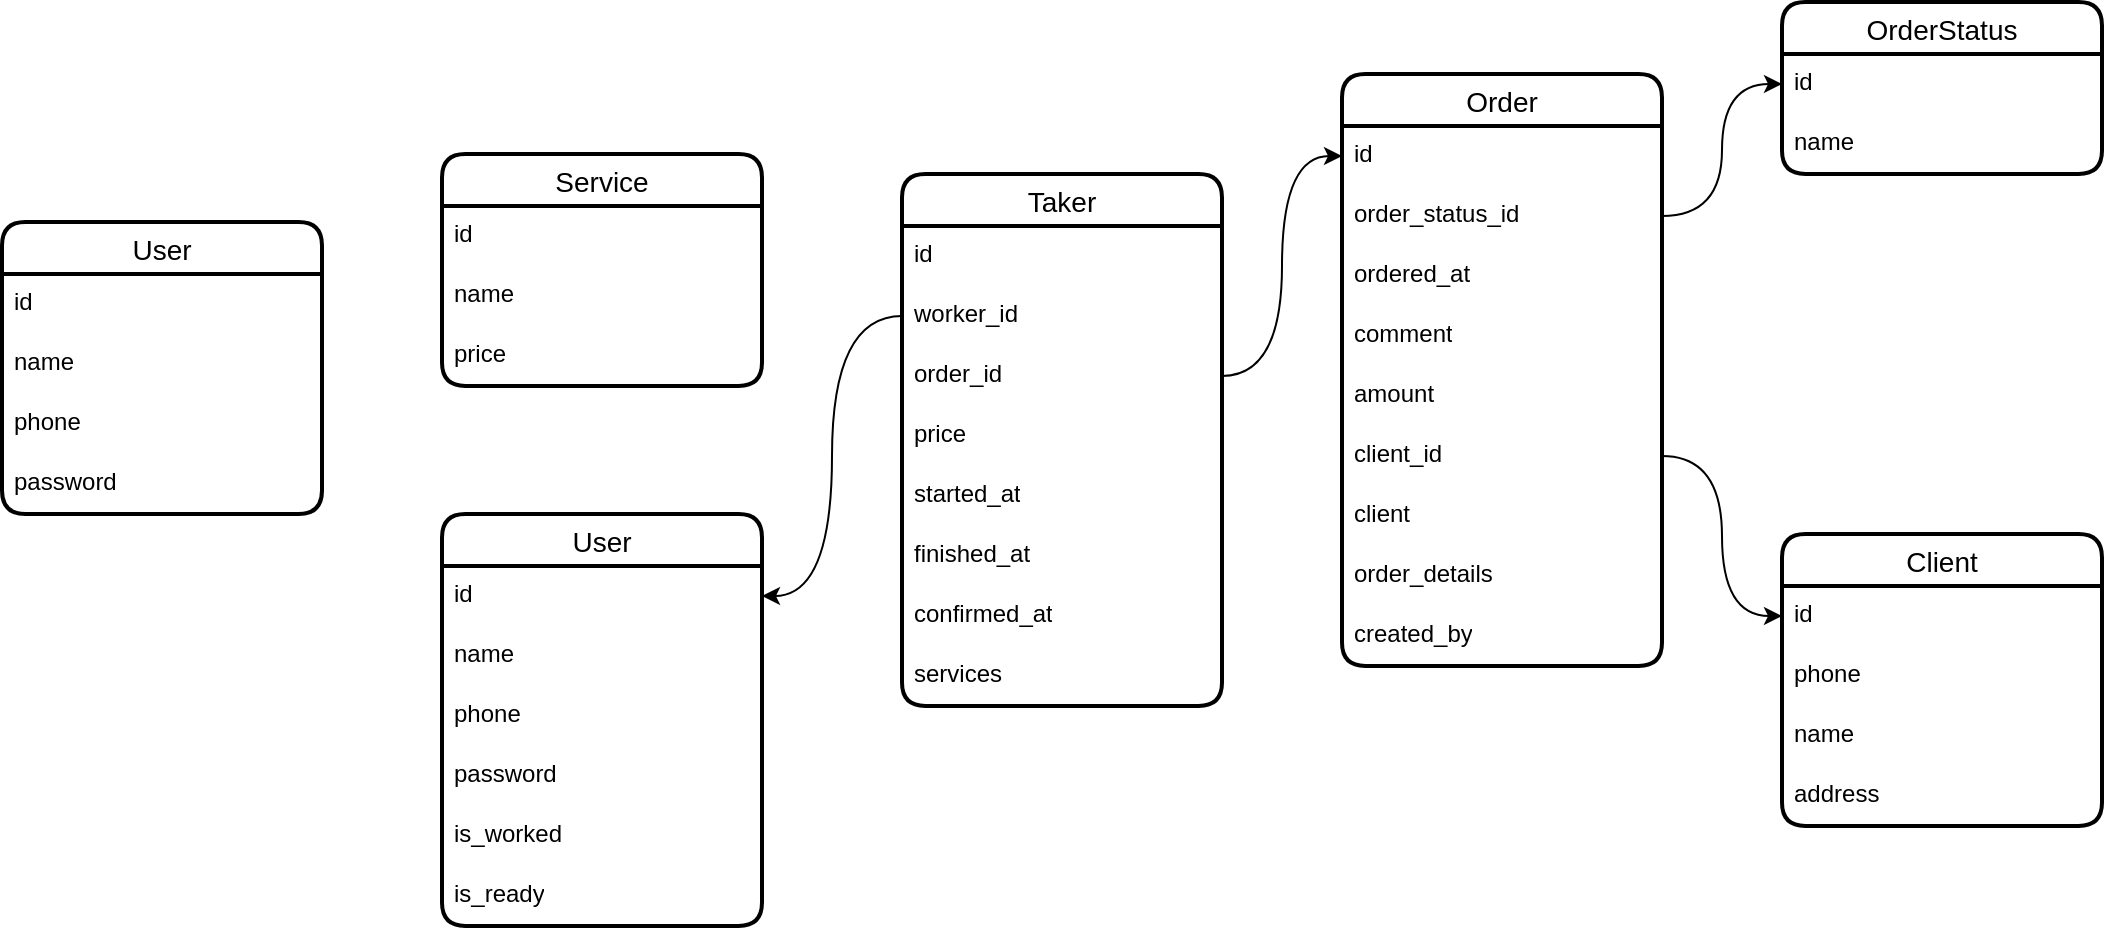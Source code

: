 <mxfile version="24.1.0" type="github" pages="2">
  <diagram name="Страница — 1" id="_MBTh7OsMxzOK-1Re1T-">
    <mxGraphModel dx="2757" dy="568" grid="1" gridSize="10" guides="1" tooltips="1" connect="1" arrows="1" fold="1" page="1" pageScale="1" pageWidth="827" pageHeight="1169" math="0" shadow="0">
      <root>
        <mxCell id="0" />
        <mxCell id="1" parent="0" />
        <mxCell id="b6bEkt7GN3pqaheSMkHB-9" value="User" style="swimlane;fontStyle=0;childLayout=stackLayout;horizontal=1;startSize=26;horizontalStack=0;resizeParent=1;resizeParentMax=0;resizeLast=0;collapsible=1;marginBottom=0;align=center;fontSize=14;strokeWidth=2;rounded=1;shadow=0;glass=0;swimlaneLine=1;" parent="1" vertex="1">
          <mxGeometry x="-1170" y="850" width="160" height="206" as="geometry" />
        </mxCell>
        <mxCell id="b6bEkt7GN3pqaheSMkHB-10" value="id" style="text;strokeColor=none;fillColor=none;spacingLeft=4;spacingRight=4;overflow=hidden;rotatable=0;points=[[0,0.5],[1,0.5]];portConstraint=eastwest;fontSize=12;whiteSpace=wrap;html=1;" parent="b6bEkt7GN3pqaheSMkHB-9" vertex="1">
          <mxGeometry y="26" width="160" height="30" as="geometry" />
        </mxCell>
        <mxCell id="b6bEkt7GN3pqaheSMkHB-12" value="name" style="text;strokeColor=none;fillColor=none;spacingLeft=4;spacingRight=4;overflow=hidden;rotatable=0;points=[[0,0.5],[1,0.5]];portConstraint=eastwest;fontSize=12;whiteSpace=wrap;html=1;" parent="b6bEkt7GN3pqaheSMkHB-9" vertex="1">
          <mxGeometry y="56" width="160" height="30" as="geometry" />
        </mxCell>
        <mxCell id="b6bEkt7GN3pqaheSMkHB-13" value="phone" style="text;strokeColor=none;fillColor=none;spacingLeft=4;spacingRight=4;overflow=hidden;rotatable=0;points=[[0,0.5],[1,0.5]];portConstraint=eastwest;fontSize=12;whiteSpace=wrap;html=1;" parent="b6bEkt7GN3pqaheSMkHB-9" vertex="1">
          <mxGeometry y="86" width="160" height="30" as="geometry" />
        </mxCell>
        <mxCell id="b6bEkt7GN3pqaheSMkHB-14" value="password" style="text;strokeColor=none;fillColor=none;spacingLeft=4;spacingRight=4;overflow=hidden;rotatable=0;points=[[0,0.5],[1,0.5]];portConstraint=eastwest;fontSize=12;whiteSpace=wrap;html=1;" parent="b6bEkt7GN3pqaheSMkHB-9" vertex="1">
          <mxGeometry y="116" width="160" height="30" as="geometry" />
        </mxCell>
        <mxCell id="W3eko0A41sQrGx-QpC52-9" value="is_worked" style="text;strokeColor=none;fillColor=none;spacingLeft=4;spacingRight=4;overflow=hidden;rotatable=0;points=[[0,0.5],[1,0.5]];portConstraint=eastwest;fontSize=12;whiteSpace=wrap;html=1;" parent="b6bEkt7GN3pqaheSMkHB-9" vertex="1">
          <mxGeometry y="146" width="160" height="30" as="geometry" />
        </mxCell>
        <mxCell id="W3eko0A41sQrGx-QpC52-29" value="is_ready" style="text;strokeColor=none;fillColor=none;spacingLeft=4;spacingRight=4;overflow=hidden;rotatable=0;points=[[0,0.5],[1,0.5]];portConstraint=eastwest;fontSize=12;whiteSpace=wrap;html=1;" parent="b6bEkt7GN3pqaheSMkHB-9" vertex="1">
          <mxGeometry y="176" width="160" height="30" as="geometry" />
        </mxCell>
        <mxCell id="b6bEkt7GN3pqaheSMkHB-26" value="Order" style="swimlane;fontStyle=0;childLayout=stackLayout;horizontal=1;startSize=26;horizontalStack=0;resizeParent=1;resizeParentMax=0;resizeLast=0;collapsible=1;marginBottom=0;align=center;fontSize=14;strokeWidth=2;rounded=1;shadow=0;glass=0;swimlaneLine=1;" parent="1" vertex="1">
          <mxGeometry x="-720" y="630" width="160" height="296" as="geometry" />
        </mxCell>
        <mxCell id="b6bEkt7GN3pqaheSMkHB-27" value="id" style="text;strokeColor=none;fillColor=none;spacingLeft=4;spacingRight=4;overflow=hidden;rotatable=0;points=[[0,0.5],[1,0.5]];portConstraint=eastwest;fontSize=12;whiteSpace=wrap;html=1;" parent="b6bEkt7GN3pqaheSMkHB-26" vertex="1">
          <mxGeometry y="26" width="160" height="30" as="geometry" />
        </mxCell>
        <mxCell id="b6bEkt7GN3pqaheSMkHB-29" value="order_status_id" style="text;strokeColor=none;fillColor=none;spacingLeft=4;spacingRight=4;overflow=hidden;rotatable=0;points=[[0,0.5],[1,0.5]];portConstraint=eastwest;fontSize=12;whiteSpace=wrap;html=1;" parent="b6bEkt7GN3pqaheSMkHB-26" vertex="1">
          <mxGeometry y="56" width="160" height="30" as="geometry" />
        </mxCell>
        <mxCell id="TaHrnH6YSN7Joji_mWZ7-4" value="ordered_at" style="text;strokeColor=none;fillColor=none;spacingLeft=4;spacingRight=4;overflow=hidden;rotatable=0;points=[[0,0.5],[1,0.5]];portConstraint=eastwest;fontSize=12;whiteSpace=wrap;html=1;" parent="b6bEkt7GN3pqaheSMkHB-26" vertex="1">
          <mxGeometry y="86" width="160" height="30" as="geometry" />
        </mxCell>
        <mxCell id="b6bEkt7GN3pqaheSMkHB-31" value="comment" style="text;strokeColor=none;fillColor=none;spacingLeft=4;spacingRight=4;overflow=hidden;rotatable=0;points=[[0,0.5],[1,0.5]];portConstraint=eastwest;fontSize=12;whiteSpace=wrap;html=1;" parent="b6bEkt7GN3pqaheSMkHB-26" vertex="1">
          <mxGeometry y="116" width="160" height="30" as="geometry" />
        </mxCell>
        <mxCell id="b6bEkt7GN3pqaheSMkHB-32" value="amount" style="text;strokeColor=none;fillColor=none;spacingLeft=4;spacingRight=4;overflow=hidden;rotatable=0;points=[[0,0.5],[1,0.5]];portConstraint=eastwest;fontSize=12;whiteSpace=wrap;html=1;" parent="b6bEkt7GN3pqaheSMkHB-26" vertex="1">
          <mxGeometry y="146" width="160" height="30" as="geometry" />
        </mxCell>
        <mxCell id="W3eko0A41sQrGx-QpC52-10" value="client_id" style="text;strokeColor=none;fillColor=none;spacingLeft=4;spacingRight=4;overflow=hidden;rotatable=0;points=[[0,0.5],[1,0.5]];portConstraint=eastwest;fontSize=12;whiteSpace=wrap;html=1;" parent="b6bEkt7GN3pqaheSMkHB-26" vertex="1">
          <mxGeometry y="176" width="160" height="30" as="geometry" />
        </mxCell>
        <mxCell id="b6bEkt7GN3pqaheSMkHB-33" value="client" style="text;strokeColor=none;fillColor=none;spacingLeft=4;spacingRight=4;overflow=hidden;rotatable=0;points=[[0,0.5],[1,0.5]];portConstraint=eastwest;fontSize=12;whiteSpace=wrap;html=1;" parent="b6bEkt7GN3pqaheSMkHB-26" vertex="1">
          <mxGeometry y="206" width="160" height="30" as="geometry" />
        </mxCell>
        <mxCell id="Bk2YLcH8eofM3Zg469Xw-4" value="order_details" style="text;strokeColor=none;fillColor=none;spacingLeft=4;spacingRight=4;overflow=hidden;rotatable=0;points=[[0,0.5],[1,0.5]];portConstraint=eastwest;fontSize=12;whiteSpace=wrap;html=1;" parent="b6bEkt7GN3pqaheSMkHB-26" vertex="1">
          <mxGeometry y="236" width="160" height="30" as="geometry" />
        </mxCell>
        <mxCell id="Bk2YLcH8eofM3Zg469Xw-5" value="created_by" style="text;strokeColor=none;fillColor=none;spacingLeft=4;spacingRight=4;overflow=hidden;rotatable=0;points=[[0,0.5],[1,0.5]];portConstraint=eastwest;fontSize=12;whiteSpace=wrap;html=1;" parent="b6bEkt7GN3pqaheSMkHB-26" vertex="1">
          <mxGeometry y="266" width="160" height="30" as="geometry" />
        </mxCell>
        <mxCell id="b6bEkt7GN3pqaheSMkHB-39" value="OrderStatus" style="swimlane;fontStyle=0;childLayout=stackLayout;horizontal=1;startSize=26;horizontalStack=0;resizeParent=1;resizeParentMax=0;resizeLast=0;collapsible=1;marginBottom=0;align=center;fontSize=14;strokeWidth=2;rounded=1;shadow=0;glass=0;swimlaneLine=1;" parent="1" vertex="1">
          <mxGeometry x="-500" y="594" width="160" height="86" as="geometry" />
        </mxCell>
        <mxCell id="b6bEkt7GN3pqaheSMkHB-40" value="id" style="text;strokeColor=none;fillColor=none;spacingLeft=4;spacingRight=4;overflow=hidden;rotatable=0;points=[[0,0.5],[1,0.5]];portConstraint=eastwest;fontSize=12;whiteSpace=wrap;html=1;" parent="b6bEkt7GN3pqaheSMkHB-39" vertex="1">
          <mxGeometry y="26" width="160" height="30" as="geometry" />
        </mxCell>
        <mxCell id="b6bEkt7GN3pqaheSMkHB-41" value="name" style="text;strokeColor=none;fillColor=none;spacingLeft=4;spacingRight=4;overflow=hidden;rotatable=0;points=[[0,0.5],[1,0.5]];portConstraint=eastwest;fontSize=12;whiteSpace=wrap;html=1;" parent="b6bEkt7GN3pqaheSMkHB-39" vertex="1">
          <mxGeometry y="56" width="160" height="30" as="geometry" />
        </mxCell>
        <mxCell id="b6bEkt7GN3pqaheSMkHB-50" value="Service" style="swimlane;fontStyle=0;childLayout=stackLayout;horizontal=1;startSize=26;horizontalStack=0;resizeParent=1;resizeParentMax=0;resizeLast=0;collapsible=1;marginBottom=0;align=center;fontSize=14;strokeWidth=2;rounded=1;shadow=0;glass=0;swimlaneLine=1;" parent="1" vertex="1">
          <mxGeometry x="-1170" y="670" width="160" height="116" as="geometry" />
        </mxCell>
        <mxCell id="b6bEkt7GN3pqaheSMkHB-51" value="id" style="text;strokeColor=none;fillColor=none;spacingLeft=4;spacingRight=4;overflow=hidden;rotatable=0;points=[[0,0.5],[1,0.5]];portConstraint=eastwest;fontSize=12;whiteSpace=wrap;html=1;" parent="b6bEkt7GN3pqaheSMkHB-50" vertex="1">
          <mxGeometry y="26" width="160" height="30" as="geometry" />
        </mxCell>
        <mxCell id="b6bEkt7GN3pqaheSMkHB-52" value="name" style="text;strokeColor=none;fillColor=none;spacingLeft=4;spacingRight=4;overflow=hidden;rotatable=0;points=[[0,0.5],[1,0.5]];portConstraint=eastwest;fontSize=12;whiteSpace=wrap;html=1;" parent="b6bEkt7GN3pqaheSMkHB-50" vertex="1">
          <mxGeometry y="56" width="160" height="30" as="geometry" />
        </mxCell>
        <mxCell id="gtZHk6jqk_T7dxh8F2cT-1" value="price" style="text;strokeColor=none;fillColor=none;spacingLeft=4;spacingRight=4;overflow=hidden;rotatable=0;points=[[0,0.5],[1,0.5]];portConstraint=eastwest;fontSize=12;whiteSpace=wrap;html=1;" parent="b6bEkt7GN3pqaheSMkHB-50" vertex="1">
          <mxGeometry y="86" width="160" height="30" as="geometry" />
        </mxCell>
        <mxCell id="hjlU5UzOjZ4iSBagYrus-14" value="Client" style="swimlane;fontStyle=0;childLayout=stackLayout;horizontal=1;startSize=26;horizontalStack=0;resizeParent=1;resizeParentMax=0;resizeLast=0;collapsible=1;marginBottom=0;align=center;fontSize=14;strokeWidth=2;rounded=1;shadow=0;glass=0;swimlaneLine=1;" parent="1" vertex="1">
          <mxGeometry x="-500" y="860" width="160" height="146" as="geometry" />
        </mxCell>
        <mxCell id="hjlU5UzOjZ4iSBagYrus-15" value="id" style="text;strokeColor=none;fillColor=none;spacingLeft=4;spacingRight=4;overflow=hidden;rotatable=0;points=[[0,0.5],[1,0.5]];portConstraint=eastwest;fontSize=12;whiteSpace=wrap;html=1;" parent="hjlU5UzOjZ4iSBagYrus-14" vertex="1">
          <mxGeometry y="26" width="160" height="30" as="geometry" />
        </mxCell>
        <mxCell id="hjlU5UzOjZ4iSBagYrus-16" value="phone" style="text;strokeColor=none;fillColor=none;spacingLeft=4;spacingRight=4;overflow=hidden;rotatable=0;points=[[0,0.5],[1,0.5]];portConstraint=eastwest;fontSize=12;whiteSpace=wrap;html=1;" parent="hjlU5UzOjZ4iSBagYrus-14" vertex="1">
          <mxGeometry y="56" width="160" height="30" as="geometry" />
        </mxCell>
        <mxCell id="hjlU5UzOjZ4iSBagYrus-17" value="name" style="text;strokeColor=none;fillColor=none;spacingLeft=4;spacingRight=4;overflow=hidden;rotatable=0;points=[[0,0.5],[1,0.5]];portConstraint=eastwest;fontSize=12;whiteSpace=wrap;html=1;" parent="hjlU5UzOjZ4iSBagYrus-14" vertex="1">
          <mxGeometry y="86" width="160" height="30" as="geometry" />
        </mxCell>
        <mxCell id="W3eko0A41sQrGx-QpC52-30" value="address" style="text;strokeColor=none;fillColor=none;spacingLeft=4;spacingRight=4;overflow=hidden;rotatable=0;points=[[0,0.5],[1,0.5]];portConstraint=eastwest;fontSize=12;whiteSpace=wrap;html=1;" parent="hjlU5UzOjZ4iSBagYrus-14" vertex="1">
          <mxGeometry y="116" width="160" height="30" as="geometry" />
        </mxCell>
        <mxCell id="W3eko0A41sQrGx-QpC52-1" value="User" style="swimlane;fontStyle=0;childLayout=stackLayout;horizontal=1;startSize=26;horizontalStack=0;resizeParent=1;resizeParentMax=0;resizeLast=0;collapsible=1;marginBottom=0;align=center;fontSize=14;strokeWidth=2;rounded=1;shadow=0;glass=0;swimlaneLine=1;" parent="1" vertex="1">
          <mxGeometry x="-1390" y="704" width="160" height="146" as="geometry" />
        </mxCell>
        <mxCell id="W3eko0A41sQrGx-QpC52-2" value="id" style="text;strokeColor=none;fillColor=none;spacingLeft=4;spacingRight=4;overflow=hidden;rotatable=0;points=[[0,0.5],[1,0.5]];portConstraint=eastwest;fontSize=12;whiteSpace=wrap;html=1;" parent="W3eko0A41sQrGx-QpC52-1" vertex="1">
          <mxGeometry y="26" width="160" height="30" as="geometry" />
        </mxCell>
        <mxCell id="W3eko0A41sQrGx-QpC52-3" value="name" style="text;strokeColor=none;fillColor=none;spacingLeft=4;spacingRight=4;overflow=hidden;rotatable=0;points=[[0,0.5],[1,0.5]];portConstraint=eastwest;fontSize=12;whiteSpace=wrap;html=1;" parent="W3eko0A41sQrGx-QpC52-1" vertex="1">
          <mxGeometry y="56" width="160" height="30" as="geometry" />
        </mxCell>
        <mxCell id="W3eko0A41sQrGx-QpC52-5" value="phone" style="text;strokeColor=none;fillColor=none;spacingLeft=4;spacingRight=4;overflow=hidden;rotatable=0;points=[[0,0.5],[1,0.5]];portConstraint=eastwest;fontSize=12;whiteSpace=wrap;html=1;" parent="W3eko0A41sQrGx-QpC52-1" vertex="1">
          <mxGeometry y="86" width="160" height="30" as="geometry" />
        </mxCell>
        <mxCell id="W3eko0A41sQrGx-QpC52-7" value="password" style="text;strokeColor=none;fillColor=none;spacingLeft=4;spacingRight=4;overflow=hidden;rotatable=0;points=[[0,0.5],[1,0.5]];portConstraint=eastwest;fontSize=12;whiteSpace=wrap;html=1;" parent="W3eko0A41sQrGx-QpC52-1" vertex="1">
          <mxGeometry y="116" width="160" height="30" as="geometry" />
        </mxCell>
        <mxCell id="W3eko0A41sQrGx-QpC52-11" style="edgeStyle=orthogonalEdgeStyle;rounded=0;orthogonalLoop=1;jettySize=auto;html=1;entryX=0;entryY=0.5;entryDx=0;entryDy=0;curved=1;" parent="1" source="W3eko0A41sQrGx-QpC52-10" target="hjlU5UzOjZ4iSBagYrus-15" edge="1">
          <mxGeometry relative="1" as="geometry" />
        </mxCell>
        <mxCell id="W3eko0A41sQrGx-QpC52-19" style="edgeStyle=orthogonalEdgeStyle;rounded=0;orthogonalLoop=1;jettySize=auto;html=1;entryX=0;entryY=0.5;entryDx=0;entryDy=0;curved=1;" parent="1" source="b6bEkt7GN3pqaheSMkHB-29" target="b6bEkt7GN3pqaheSMkHB-40" edge="1">
          <mxGeometry relative="1" as="geometry" />
        </mxCell>
        <mxCell id="W3eko0A41sQrGx-QpC52-20" value="Taker" style="swimlane;fontStyle=0;childLayout=stackLayout;horizontal=1;startSize=26;horizontalStack=0;resizeParent=1;resizeParentMax=0;resizeLast=0;collapsible=1;marginBottom=0;align=center;fontSize=14;strokeWidth=2;rounded=1;shadow=0;glass=0;swimlaneLine=1;" parent="1" vertex="1">
          <mxGeometry x="-940" y="680" width="160" height="266" as="geometry" />
        </mxCell>
        <mxCell id="Bk2YLcH8eofM3Zg469Xw-3" value="id" style="text;strokeColor=none;fillColor=none;spacingLeft=4;spacingRight=4;overflow=hidden;rotatable=0;points=[[0,0.5],[1,0.5]];portConstraint=eastwest;fontSize=12;whiteSpace=wrap;html=1;" parent="W3eko0A41sQrGx-QpC52-20" vertex="1">
          <mxGeometry y="26" width="160" height="30" as="geometry" />
        </mxCell>
        <mxCell id="W3eko0A41sQrGx-QpC52-23" value="worker_id" style="text;strokeColor=none;fillColor=none;spacingLeft=4;spacingRight=4;overflow=hidden;rotatable=0;points=[[0,0.5],[1,0.5]];portConstraint=eastwest;fontSize=12;whiteSpace=wrap;html=1;" parent="W3eko0A41sQrGx-QpC52-20" vertex="1">
          <mxGeometry y="56" width="160" height="30" as="geometry" />
        </mxCell>
        <mxCell id="W3eko0A41sQrGx-QpC52-22" value="order_id" style="text;strokeColor=none;fillColor=none;spacingLeft=4;spacingRight=4;overflow=hidden;rotatable=0;points=[[0,0.5],[1,0.5]];portConstraint=eastwest;fontSize=12;whiteSpace=wrap;html=1;" parent="W3eko0A41sQrGx-QpC52-20" vertex="1">
          <mxGeometry y="86" width="160" height="30" as="geometry" />
        </mxCell>
        <mxCell id="W3eko0A41sQrGx-QpC52-24" value="price" style="text;strokeColor=none;fillColor=none;spacingLeft=4;spacingRight=4;overflow=hidden;rotatable=0;points=[[0,0.5],[1,0.5]];portConstraint=eastwest;fontSize=12;whiteSpace=wrap;html=1;" parent="W3eko0A41sQrGx-QpC52-20" vertex="1">
          <mxGeometry y="116" width="160" height="30" as="geometry" />
        </mxCell>
        <mxCell id="Bk2YLcH8eofM3Zg469Xw-1" value="started_at" style="text;strokeColor=none;fillColor=none;spacingLeft=4;spacingRight=4;overflow=hidden;rotatable=0;points=[[0,0.5],[1,0.5]];portConstraint=eastwest;fontSize=12;whiteSpace=wrap;html=1;" parent="W3eko0A41sQrGx-QpC52-20" vertex="1">
          <mxGeometry y="146" width="160" height="30" as="geometry" />
        </mxCell>
        <mxCell id="Bk2YLcH8eofM3Zg469Xw-2" value="finished_at" style="text;strokeColor=none;fillColor=none;spacingLeft=4;spacingRight=4;overflow=hidden;rotatable=0;points=[[0,0.5],[1,0.5]];portConstraint=eastwest;fontSize=12;whiteSpace=wrap;html=1;" parent="W3eko0A41sQrGx-QpC52-20" vertex="1">
          <mxGeometry y="176" width="160" height="30" as="geometry" />
        </mxCell>
        <mxCell id="I6LBRClhdkhzp9J3P6nx-1" value="confirmed_at" style="text;strokeColor=none;fillColor=none;spacingLeft=4;spacingRight=4;overflow=hidden;rotatable=0;points=[[0,0.5],[1,0.5]];portConstraint=eastwest;fontSize=12;whiteSpace=wrap;html=1;" vertex="1" parent="W3eko0A41sQrGx-QpC52-20">
          <mxGeometry y="206" width="160" height="30" as="geometry" />
        </mxCell>
        <mxCell id="Bk2YLcH8eofM3Zg469Xw-7" value="services" style="text;strokeColor=none;fillColor=none;spacingLeft=4;spacingRight=4;overflow=hidden;rotatable=0;points=[[0,0.5],[1,0.5]];portConstraint=eastwest;fontSize=12;whiteSpace=wrap;html=1;" parent="W3eko0A41sQrGx-QpC52-20" vertex="1">
          <mxGeometry y="236" width="160" height="30" as="geometry" />
        </mxCell>
        <mxCell id="W3eko0A41sQrGx-QpC52-25" style="edgeStyle=orthogonalEdgeStyle;rounded=0;orthogonalLoop=1;jettySize=auto;html=1;entryX=1;entryY=0.5;entryDx=0;entryDy=0;curved=1;" parent="1" source="W3eko0A41sQrGx-QpC52-23" target="b6bEkt7GN3pqaheSMkHB-10" edge="1">
          <mxGeometry relative="1" as="geometry" />
        </mxCell>
        <mxCell id="W3eko0A41sQrGx-QpC52-26" style="edgeStyle=orthogonalEdgeStyle;rounded=0;orthogonalLoop=1;jettySize=auto;html=1;entryX=0;entryY=0.5;entryDx=0;entryDy=0;curved=1;" parent="1" source="W3eko0A41sQrGx-QpC52-22" target="b6bEkt7GN3pqaheSMkHB-27" edge="1">
          <mxGeometry relative="1" as="geometry" />
        </mxCell>
      </root>
    </mxGraphModel>
  </diagram>
  <diagram id="LaIImyrEiE1MouJIec2G" name="Страница — 2">
    <mxGraphModel dx="4530" dy="-115" grid="1" gridSize="10" guides="1" tooltips="1" connect="1" arrows="1" fold="1" page="1" pageScale="1" pageWidth="827" pageHeight="1169" math="0" shadow="0">
      <root>
        <mxCell id="0" />
        <mxCell id="1" parent="0" />
        <mxCell id="somHkjFgjrLd_oKdwpa6-1" value="User" style="swimlane;fontStyle=0;childLayout=stackLayout;horizontal=1;startSize=26;horizontalStack=0;resizeParent=1;resizeParentMax=0;resizeLast=0;collapsible=1;marginBottom=0;align=center;fontSize=14;strokeWidth=2;rounded=1;shadow=0;glass=0;swimlaneLine=1;" vertex="1" parent="1">
          <mxGeometry x="-1560" y="1990" width="160" height="296" as="geometry" />
        </mxCell>
        <mxCell id="somHkjFgjrLd_oKdwpa6-2" value="id" style="text;strokeColor=none;fillColor=none;spacingLeft=4;spacingRight=4;overflow=hidden;rotatable=0;points=[[0,0.5],[1,0.5]];portConstraint=eastwest;fontSize=12;whiteSpace=wrap;html=1;" vertex="1" parent="somHkjFgjrLd_oKdwpa6-1">
          <mxGeometry y="26" width="160" height="30" as="geometry" />
        </mxCell>
        <mxCell id="somHkjFgjrLd_oKdwpa6-3" value="name" style="text;strokeColor=none;fillColor=none;spacingLeft=4;spacingRight=4;overflow=hidden;rotatable=0;points=[[0,0.5],[1,0.5]];portConstraint=eastwest;fontSize=12;whiteSpace=wrap;html=1;" vertex="1" parent="somHkjFgjrLd_oKdwpa6-1">
          <mxGeometry y="56" width="160" height="30" as="geometry" />
        </mxCell>
        <mxCell id="somHkjFgjrLd_oKdwpa6-4" value="phone" style="text;strokeColor=none;fillColor=none;spacingLeft=4;spacingRight=4;overflow=hidden;rotatable=0;points=[[0,0.5],[1,0.5]];portConstraint=eastwest;fontSize=12;whiteSpace=wrap;html=1;" vertex="1" parent="somHkjFgjrLd_oKdwpa6-1">
          <mxGeometry y="86" width="160" height="30" as="geometry" />
        </mxCell>
        <mxCell id="somHkjFgjrLd_oKdwpa6-5" value="code" style="text;strokeColor=none;fillColor=none;spacingLeft=4;spacingRight=4;overflow=hidden;rotatable=0;points=[[0,0.5],[1,0.5]];portConstraint=eastwest;fontSize=12;whiteSpace=wrap;html=1;" vertex="1" parent="somHkjFgjrLd_oKdwpa6-1">
          <mxGeometry y="116" width="160" height="30" as="geometry" />
        </mxCell>
        <mxCell id="somHkjFgjrLd_oKdwpa6-6" value="phone_verified_at" style="text;strokeColor=none;fillColor=none;spacingLeft=4;spacingRight=4;overflow=hidden;rotatable=0;points=[[0,0.5],[1,0.5]];portConstraint=eastwest;fontSize=12;whiteSpace=wrap;html=1;" vertex="1" parent="somHkjFgjrLd_oKdwpa6-1">
          <mxGeometry y="146" width="160" height="30" as="geometry" />
        </mxCell>
        <mxCell id="somHkjFgjrLd_oKdwpa6-7" value="password" style="text;strokeColor=none;fillColor=none;spacingLeft=4;spacingRight=4;overflow=hidden;rotatable=0;points=[[0,0.5],[1,0.5]];portConstraint=eastwest;fontSize=12;whiteSpace=wrap;html=1;" vertex="1" parent="somHkjFgjrLd_oKdwpa6-1">
          <mxGeometry y="176" width="160" height="30" as="geometry" />
        </mxCell>
        <mxCell id="somHkjFgjrLd_oKdwpa6-8" value="role_id" style="text;strokeColor=none;fillColor=none;spacingLeft=4;spacingRight=4;overflow=hidden;rotatable=0;points=[[0,0.5],[1,0.5]];portConstraint=eastwest;fontSize=12;whiteSpace=wrap;html=1;" vertex="1" parent="somHkjFgjrLd_oKdwpa6-1">
          <mxGeometry y="206" width="160" height="30" as="geometry" />
        </mxCell>
        <mxCell id="somHkjFgjrLd_oKdwpa6-9" value="banned_at" style="text;strokeColor=none;fillColor=none;spacingLeft=4;spacingRight=4;overflow=hidden;rotatable=0;points=[[0,0.5],[1,0.5]];portConstraint=eastwest;fontSize=12;whiteSpace=wrap;html=1;" vertex="1" parent="somHkjFgjrLd_oKdwpa6-1">
          <mxGeometry y="236" width="160" height="30" as="geometry" />
        </mxCell>
        <mxCell id="somHkjFgjrLd_oKdwpa6-10" value="language" style="text;strokeColor=none;fillColor=none;spacingLeft=4;spacingRight=4;overflow=hidden;rotatable=0;points=[[0,0.5],[1,0.5]];portConstraint=eastwest;fontSize=12;whiteSpace=wrap;html=1;" vertex="1" parent="somHkjFgjrLd_oKdwpa6-1">
          <mxGeometry y="266" width="160" height="30" as="geometry" />
        </mxCell>
        <mxCell id="somHkjFgjrLd_oKdwpa6-11" value="Role" style="swimlane;fontStyle=0;childLayout=stackLayout;horizontal=1;startSize=26;horizontalStack=0;resizeParent=1;resizeParentMax=0;resizeLast=0;collapsible=1;marginBottom=0;align=center;fontSize=14;strokeWidth=2;rounded=1;shadow=0;glass=0;swimlaneLine=1;" vertex="1" parent="1">
          <mxGeometry x="-1810" y="2041" width="160" height="86" as="geometry" />
        </mxCell>
        <mxCell id="somHkjFgjrLd_oKdwpa6-12" value="id" style="text;strokeColor=none;fillColor=none;spacingLeft=4;spacingRight=4;overflow=hidden;rotatable=0;points=[[0,0.5],[1,0.5]];portConstraint=eastwest;fontSize=12;whiteSpace=wrap;html=1;" vertex="1" parent="somHkjFgjrLd_oKdwpa6-11">
          <mxGeometry y="26" width="160" height="30" as="geometry" />
        </mxCell>
        <mxCell id="somHkjFgjrLd_oKdwpa6-13" value="name" style="text;strokeColor=none;fillColor=none;spacingLeft=4;spacingRight=4;overflow=hidden;rotatable=0;points=[[0,0.5],[1,0.5]];portConstraint=eastwest;fontSize=12;whiteSpace=wrap;html=1;" vertex="1" parent="somHkjFgjrLd_oKdwpa6-11">
          <mxGeometry y="56" width="160" height="30" as="geometry" />
        </mxCell>
        <mxCell id="somHkjFgjrLd_oKdwpa6-14" style="edgeStyle=orthogonalEdgeStyle;rounded=0;orthogonalLoop=1;jettySize=auto;html=1;entryX=1;entryY=0.5;entryDx=0;entryDy=0;curved=1;" edge="1" parent="1" source="somHkjFgjrLd_oKdwpa6-8" target="somHkjFgjrLd_oKdwpa6-12">
          <mxGeometry relative="1" as="geometry" />
        </mxCell>
        <mxCell id="somHkjFgjrLd_oKdwpa6-15" value="Employee" style="swimlane;fontStyle=0;childLayout=stackLayout;horizontal=1;startSize=26;horizontalStack=0;resizeParent=1;resizeParentMax=0;resizeLast=0;collapsible=1;marginBottom=0;align=center;fontSize=14;strokeWidth=2;rounded=1;shadow=0;glass=0;swimlaneLine=1;" vertex="1" parent="1">
          <mxGeometry x="-1160" y="1665" width="160" height="206" as="geometry" />
        </mxCell>
        <mxCell id="somHkjFgjrLd_oKdwpa6-16" value="id" style="text;strokeColor=none;fillColor=none;spacingLeft=4;spacingRight=4;overflow=hidden;rotatable=0;points=[[0,0.5],[1,0.5]];portConstraint=eastwest;fontSize=12;whiteSpace=wrap;html=1;" vertex="1" parent="somHkjFgjrLd_oKdwpa6-15">
          <mxGeometry y="26" width="160" height="30" as="geometry" />
        </mxCell>
        <mxCell id="somHkjFgjrLd_oKdwpa6-17" value="user_id" style="text;strokeColor=none;fillColor=none;spacingLeft=4;spacingRight=4;overflow=hidden;rotatable=0;points=[[0,0.5],[1,0.5]];portConstraint=eastwest;fontSize=12;whiteSpace=wrap;html=1;" vertex="1" parent="somHkjFgjrLd_oKdwpa6-15">
          <mxGeometry y="56" width="160" height="30" as="geometry" />
        </mxCell>
        <mxCell id="somHkjFgjrLd_oKdwpa6-18" value="description" style="text;strokeColor=none;fillColor=none;spacingLeft=4;spacingRight=4;overflow=hidden;rotatable=0;points=[[0,0.5],[1,0.5]];portConstraint=eastwest;fontSize=12;whiteSpace=wrap;html=1;" vertex="1" parent="somHkjFgjrLd_oKdwpa6-15">
          <mxGeometry y="86" width="160" height="30" as="geometry" />
        </mxCell>
        <mxCell id="somHkjFgjrLd_oKdwpa6-19" value="is_active" style="text;strokeColor=none;fillColor=none;spacingLeft=4;spacingRight=4;overflow=hidden;rotatable=0;points=[[0,0.5],[1,0.5]];portConstraint=eastwest;fontSize=12;whiteSpace=wrap;html=1;" vertex="1" parent="somHkjFgjrLd_oKdwpa6-15">
          <mxGeometry y="116" width="160" height="30" as="geometry" />
        </mxCell>
        <mxCell id="somHkjFgjrLd_oKdwpa6-20" value="rating_count" style="text;strokeColor=none;fillColor=none;spacingLeft=4;spacingRight=4;overflow=hidden;rotatable=0;points=[[0,0.5],[1,0.5]];portConstraint=eastwest;fontSize=12;whiteSpace=wrap;html=1;" vertex="1" parent="somHkjFgjrLd_oKdwpa6-15">
          <mxGeometry y="146" width="160" height="30" as="geometry" />
        </mxCell>
        <mxCell id="somHkjFgjrLd_oKdwpa6-21" value="rating_total" style="text;strokeColor=none;fillColor=none;spacingLeft=4;spacingRight=4;overflow=hidden;rotatable=0;points=[[0,0.5],[1,0.5]];portConstraint=eastwest;fontSize=12;whiteSpace=wrap;html=1;" vertex="1" parent="somHkjFgjrLd_oKdwpa6-15">
          <mxGeometry y="176" width="160" height="30" as="geometry" />
        </mxCell>
        <mxCell id="somHkjFgjrLd_oKdwpa6-22" value="Order" style="swimlane;fontStyle=0;childLayout=stackLayout;horizontal=1;startSize=26;horizontalStack=0;resizeParent=1;resizeParentMax=0;resizeLast=0;collapsible=1;marginBottom=0;align=center;fontSize=14;strokeWidth=2;rounded=1;shadow=0;glass=0;swimlaneLine=1;" vertex="1" parent="1">
          <mxGeometry x="-627" y="1914" width="160" height="296" as="geometry" />
        </mxCell>
        <mxCell id="somHkjFgjrLd_oKdwpa6-23" value="id" style="text;strokeColor=none;fillColor=none;spacingLeft=4;spacingRight=4;overflow=hidden;rotatable=0;points=[[0,0.5],[1,0.5]];portConstraint=eastwest;fontSize=12;whiteSpace=wrap;html=1;" vertex="1" parent="somHkjFgjrLd_oKdwpa6-22">
          <mxGeometry y="26" width="160" height="30" as="geometry" />
        </mxCell>
        <mxCell id="somHkjFgjrLd_oKdwpa6-24" value="client_id" style="text;strokeColor=none;fillColor=none;spacingLeft=4;spacingRight=4;overflow=hidden;rotatable=0;points=[[0,0.5],[1,0.5]];portConstraint=eastwest;fontSize=12;whiteSpace=wrap;html=1;" vertex="1" parent="somHkjFgjrLd_oKdwpa6-22">
          <mxGeometry y="56" width="160" height="30" as="geometry" />
        </mxCell>
        <mxCell id="somHkjFgjrLd_oKdwpa6-25" value="order_status_id" style="text;strokeColor=none;fillColor=none;spacingLeft=4;spacingRight=4;overflow=hidden;rotatable=0;points=[[0,0.5],[1,0.5]];portConstraint=eastwest;fontSize=12;whiteSpace=wrap;html=1;" vertex="1" parent="somHkjFgjrLd_oKdwpa6-22">
          <mxGeometry y="86" width="160" height="30" as="geometry" />
        </mxCell>
        <mxCell id="somHkjFgjrLd_oKdwpa6-26" value="payment_type_id" style="text;strokeColor=none;fillColor=none;spacingLeft=4;spacingRight=4;overflow=hidden;rotatable=0;points=[[0,0.5],[1,0.5]];portConstraint=eastwest;fontSize=12;whiteSpace=wrap;html=1;" vertex="1" parent="somHkjFgjrLd_oKdwpa6-22">
          <mxGeometry y="116" width="160" height="30" as="geometry" />
        </mxCell>
        <mxCell id="somHkjFgjrLd_oKdwpa6-27" value="ordered_at" style="text;strokeColor=none;fillColor=none;spacingLeft=4;spacingRight=4;overflow=hidden;rotatable=0;points=[[0,0.5],[1,0.5]];portConstraint=eastwest;fontSize=12;whiteSpace=wrap;html=1;" vertex="1" parent="somHkjFgjrLd_oKdwpa6-22">
          <mxGeometry y="146" width="160" height="30" as="geometry" />
        </mxCell>
        <mxCell id="somHkjFgjrLd_oKdwpa6-28" value="finished_at" style="text;strokeColor=none;fillColor=none;spacingLeft=4;spacingRight=4;overflow=hidden;rotatable=0;points=[[0,0.5],[1,0.5]];portConstraint=eastwest;fontSize=12;whiteSpace=wrap;html=1;" vertex="1" parent="somHkjFgjrLd_oKdwpa6-22">
          <mxGeometry y="176" width="160" height="30" as="geometry" />
        </mxCell>
        <mxCell id="somHkjFgjrLd_oKdwpa6-29" value="comment" style="text;strokeColor=none;fillColor=none;spacingLeft=4;spacingRight=4;overflow=hidden;rotatable=0;points=[[0,0.5],[1,0.5]];portConstraint=eastwest;fontSize=12;whiteSpace=wrap;html=1;" vertex="1" parent="somHkjFgjrLd_oKdwpa6-22">
          <mxGeometry y="206" width="160" height="30" as="geometry" />
        </mxCell>
        <mxCell id="somHkjFgjrLd_oKdwpa6-30" value="amount" style="text;strokeColor=none;fillColor=none;spacingLeft=4;spacingRight=4;overflow=hidden;rotatable=0;points=[[0,0.5],[1,0.5]];portConstraint=eastwest;fontSize=12;whiteSpace=wrap;html=1;" vertex="1" parent="somHkjFgjrLd_oKdwpa6-22">
          <mxGeometry y="236" width="160" height="30" as="geometry" />
        </mxCell>
        <mxCell id="somHkjFgjrLd_oKdwpa6-31" value="is_paid" style="text;strokeColor=none;fillColor=none;spacingLeft=4;spacingRight=4;overflow=hidden;rotatable=0;points=[[0,0.5],[1,0.5]];portConstraint=eastwest;fontSize=12;whiteSpace=wrap;html=1;" vertex="1" parent="somHkjFgjrLd_oKdwpa6-22">
          <mxGeometry y="266" width="160" height="30" as="geometry" />
        </mxCell>
        <mxCell id="somHkjFgjrLd_oKdwpa6-32" value="Work" style="swimlane;fontStyle=0;childLayout=stackLayout;horizontal=1;startSize=26;horizontalStack=0;resizeParent=1;resizeParentMax=0;resizeLast=0;collapsible=1;marginBottom=0;align=center;fontSize=14;strokeWidth=2;rounded=1;shadow=0;glass=0;swimlaneLine=1;" vertex="1" parent="1">
          <mxGeometry x="-860" y="1629" width="160" height="266" as="geometry" />
        </mxCell>
        <mxCell id="somHkjFgjrLd_oKdwpa6-33" value="employee_id" style="text;strokeColor=none;fillColor=none;spacingLeft=4;spacingRight=4;overflow=hidden;rotatable=0;points=[[0,0.5],[1,0.5]];portConstraint=eastwest;fontSize=12;whiteSpace=wrap;html=1;" vertex="1" parent="somHkjFgjrLd_oKdwpa6-32">
          <mxGeometry y="26" width="160" height="30" as="geometry" />
        </mxCell>
        <mxCell id="somHkjFgjrLd_oKdwpa6-34" value="service_id" style="text;strokeColor=none;fillColor=none;spacingLeft=4;spacingRight=4;overflow=hidden;rotatable=0;points=[[0,0.5],[1,0.5]];portConstraint=eastwest;fontSize=12;whiteSpace=wrap;html=1;" vertex="1" parent="somHkjFgjrLd_oKdwpa6-32">
          <mxGeometry y="56" width="160" height="30" as="geometry" />
        </mxCell>
        <mxCell id="somHkjFgjrLd_oKdwpa6-35" value="order_id" style="text;strokeColor=none;fillColor=none;spacingLeft=4;spacingRight=4;overflow=hidden;rotatable=0;points=[[0,0.5],[1,0.5]];portConstraint=eastwest;fontSize=12;whiteSpace=wrap;html=1;" vertex="1" parent="somHkjFgjrLd_oKdwpa6-32">
          <mxGeometry y="86" width="160" height="30" as="geometry" />
        </mxCell>
        <mxCell id="somHkjFgjrLd_oKdwpa6-36" value="client_accepted_at" style="text;strokeColor=none;fillColor=none;spacingLeft=4;spacingRight=4;overflow=hidden;rotatable=0;points=[[0,0.5],[1,0.5]];portConstraint=eastwest;fontSize=12;whiteSpace=wrap;html=1;" vertex="1" parent="somHkjFgjrLd_oKdwpa6-32">
          <mxGeometry y="116" width="160" height="30" as="geometry" />
        </mxCell>
        <mxCell id="somHkjFgjrLd_oKdwpa6-37" value="client_arrived_at" style="text;strokeColor=none;fillColor=none;spacingLeft=4;spacingRight=4;overflow=hidden;rotatable=0;points=[[0,0.5],[1,0.5]];portConstraint=eastwest;fontSize=12;whiteSpace=wrap;html=1;" vertex="1" parent="somHkjFgjrLd_oKdwpa6-32">
          <mxGeometry y="146" width="160" height="30" as="geometry" />
        </mxCell>
        <mxCell id="somHkjFgjrLd_oKdwpa6-38" value="client_rejected_at" style="text;strokeColor=none;fillColor=none;spacingLeft=4;spacingRight=4;overflow=hidden;rotatable=0;points=[[0,0.5],[1,0.5]];portConstraint=eastwest;fontSize=12;whiteSpace=wrap;html=1;" vertex="1" parent="somHkjFgjrLd_oKdwpa6-32">
          <mxGeometry y="176" width="160" height="30" as="geometry" />
        </mxCell>
        <mxCell id="somHkjFgjrLd_oKdwpa6-39" value="employee_rejected_at" style="text;strokeColor=none;fillColor=none;spacingLeft=4;spacingRight=4;overflow=hidden;rotatable=0;points=[[0,0.5],[1,0.5]];portConstraint=eastwest;fontSize=12;whiteSpace=wrap;html=1;" vertex="1" parent="somHkjFgjrLd_oKdwpa6-32">
          <mxGeometry y="206" width="160" height="30" as="geometry" />
        </mxCell>
        <mxCell id="somHkjFgjrLd_oKdwpa6-40" value="price" style="text;strokeColor=none;fillColor=none;spacingLeft=4;spacingRight=4;overflow=hidden;rotatable=0;points=[[0,0.5],[1,0.5]];portConstraint=eastwest;fontSize=12;whiteSpace=wrap;html=1;" vertex="1" parent="somHkjFgjrLd_oKdwpa6-32">
          <mxGeometry y="236" width="160" height="30" as="geometry" />
        </mxCell>
        <mxCell id="somHkjFgjrLd_oKdwpa6-41" value="OrderStatus" style="swimlane;fontStyle=0;childLayout=stackLayout;horizontal=1;startSize=26;horizontalStack=0;resizeParent=1;resizeParentMax=0;resizeLast=0;collapsible=1;marginBottom=0;align=center;fontSize=14;strokeWidth=2;rounded=1;shadow=0;glass=0;swimlaneLine=1;" vertex="1" parent="1">
          <mxGeometry x="-367" y="2071" width="160" height="86" as="geometry" />
        </mxCell>
        <mxCell id="somHkjFgjrLd_oKdwpa6-42" value="id" style="text;strokeColor=none;fillColor=none;spacingLeft=4;spacingRight=4;overflow=hidden;rotatable=0;points=[[0,0.5],[1,0.5]];portConstraint=eastwest;fontSize=12;whiteSpace=wrap;html=1;" vertex="1" parent="somHkjFgjrLd_oKdwpa6-41">
          <mxGeometry y="26" width="160" height="30" as="geometry" />
        </mxCell>
        <mxCell id="somHkjFgjrLd_oKdwpa6-43" value="name" style="text;strokeColor=none;fillColor=none;spacingLeft=4;spacingRight=4;overflow=hidden;rotatable=0;points=[[0,0.5],[1,0.5]];portConstraint=eastwest;fontSize=12;whiteSpace=wrap;html=1;" vertex="1" parent="somHkjFgjrLd_oKdwpa6-41">
          <mxGeometry y="56" width="160" height="30" as="geometry" />
        </mxCell>
        <mxCell id="somHkjFgjrLd_oKdwpa6-44" value="PaymentType" style="swimlane;fontStyle=0;childLayout=stackLayout;horizontal=1;startSize=26;horizontalStack=0;resizeParent=1;resizeParentMax=0;resizeLast=0;collapsible=1;marginBottom=0;align=center;fontSize=14;strokeWidth=2;rounded=1;shadow=0;glass=0;swimlaneLine=1;" vertex="1" parent="1">
          <mxGeometry x="-367" y="2170" width="160" height="86" as="geometry" />
        </mxCell>
        <mxCell id="somHkjFgjrLd_oKdwpa6-45" value="id" style="text;strokeColor=none;fillColor=none;spacingLeft=4;spacingRight=4;overflow=hidden;rotatable=0;points=[[0,0.5],[1,0.5]];portConstraint=eastwest;fontSize=12;whiteSpace=wrap;html=1;" vertex="1" parent="somHkjFgjrLd_oKdwpa6-44">
          <mxGeometry y="26" width="160" height="30" as="geometry" />
        </mxCell>
        <mxCell id="somHkjFgjrLd_oKdwpa6-46" value="name" style="text;strokeColor=none;fillColor=none;spacingLeft=4;spacingRight=4;overflow=hidden;rotatable=0;points=[[0,0.5],[1,0.5]];portConstraint=eastwest;fontSize=12;whiteSpace=wrap;html=1;" vertex="1" parent="somHkjFgjrLd_oKdwpa6-44">
          <mxGeometry y="56" width="160" height="30" as="geometry" />
        </mxCell>
        <mxCell id="somHkjFgjrLd_oKdwpa6-47" style="edgeStyle=orthogonalEdgeStyle;rounded=0;orthogonalLoop=1;jettySize=auto;html=1;entryX=0;entryY=0.5;entryDx=0;entryDy=0;curved=1;" edge="1" parent="1" source="somHkjFgjrLd_oKdwpa6-26" target="somHkjFgjrLd_oKdwpa6-45">
          <mxGeometry relative="1" as="geometry" />
        </mxCell>
        <mxCell id="somHkjFgjrLd_oKdwpa6-48" style="edgeStyle=orthogonalEdgeStyle;rounded=0;orthogonalLoop=1;jettySize=auto;html=1;entryX=0;entryY=0.5;entryDx=0;entryDy=0;curved=1;" edge="1" parent="1" source="somHkjFgjrLd_oKdwpa6-25" target="somHkjFgjrLd_oKdwpa6-42">
          <mxGeometry relative="1" as="geometry" />
        </mxCell>
        <mxCell id="somHkjFgjrLd_oKdwpa6-49" style="edgeStyle=orthogonalEdgeStyle;rounded=0;orthogonalLoop=1;jettySize=auto;html=1;entryX=0;entryY=0.5;entryDx=0;entryDy=0;curved=1;" edge="1" parent="1" source="somHkjFgjrLd_oKdwpa6-35" target="somHkjFgjrLd_oKdwpa6-23">
          <mxGeometry relative="1" as="geometry" />
        </mxCell>
        <mxCell id="somHkjFgjrLd_oKdwpa6-50" style="edgeStyle=orthogonalEdgeStyle;rounded=0;orthogonalLoop=1;jettySize=auto;html=1;entryX=1;entryY=0.5;entryDx=0;entryDy=0;curved=1;" edge="1" parent="1" source="somHkjFgjrLd_oKdwpa6-33" target="somHkjFgjrLd_oKdwpa6-16">
          <mxGeometry relative="1" as="geometry" />
        </mxCell>
        <mxCell id="somHkjFgjrLd_oKdwpa6-51" value="Service" style="swimlane;fontStyle=0;childLayout=stackLayout;horizontal=1;startSize=26;horizontalStack=0;resizeParent=1;resizeParentMax=0;resizeLast=0;collapsible=1;marginBottom=0;align=center;fontSize=14;strokeWidth=2;rounded=1;shadow=0;glass=0;swimlaneLine=1;" vertex="1" parent="1">
          <mxGeometry x="-627" y="1513" width="160" height="116" as="geometry" />
        </mxCell>
        <mxCell id="somHkjFgjrLd_oKdwpa6-52" value="id" style="text;strokeColor=none;fillColor=none;spacingLeft=4;spacingRight=4;overflow=hidden;rotatable=0;points=[[0,0.5],[1,0.5]];portConstraint=eastwest;fontSize=12;whiteSpace=wrap;html=1;" vertex="1" parent="somHkjFgjrLd_oKdwpa6-51">
          <mxGeometry y="26" width="160" height="30" as="geometry" />
        </mxCell>
        <mxCell id="somHkjFgjrLd_oKdwpa6-53" value="name" style="text;strokeColor=none;fillColor=none;spacingLeft=4;spacingRight=4;overflow=hidden;rotatable=0;points=[[0,0.5],[1,0.5]];portConstraint=eastwest;fontSize=12;whiteSpace=wrap;html=1;" vertex="1" parent="somHkjFgjrLd_oKdwpa6-51">
          <mxGeometry y="56" width="160" height="30" as="geometry" />
        </mxCell>
        <mxCell id="somHkjFgjrLd_oKdwpa6-54" value="price" style="text;strokeColor=none;fillColor=none;spacingLeft=4;spacingRight=4;overflow=hidden;rotatable=0;points=[[0,0.5],[1,0.5]];portConstraint=eastwest;fontSize=12;whiteSpace=wrap;html=1;" vertex="1" parent="somHkjFgjrLd_oKdwpa6-51">
          <mxGeometry y="86" width="160" height="30" as="geometry" />
        </mxCell>
        <mxCell id="somHkjFgjrLd_oKdwpa6-55" style="edgeStyle=orthogonalEdgeStyle;rounded=0;orthogonalLoop=1;jettySize=auto;html=1;entryX=1;entryY=0.5;entryDx=0;entryDy=0;curved=1;" edge="1" parent="1" source="somHkjFgjrLd_oKdwpa6-17" target="somHkjFgjrLd_oKdwpa6-2">
          <mxGeometry relative="1" as="geometry" />
        </mxCell>
        <mxCell id="somHkjFgjrLd_oKdwpa6-56" value="Client" style="swimlane;fontStyle=0;childLayout=stackLayout;horizontal=1;startSize=26;horizontalStack=0;resizeParent=1;resizeParentMax=0;resizeLast=0;collapsible=1;marginBottom=0;align=center;fontSize=14;strokeWidth=2;rounded=1;shadow=0;glass=0;swimlaneLine=1;" vertex="1" parent="1">
          <mxGeometry x="-1160" y="1981" width="160" height="146" as="geometry" />
        </mxCell>
        <mxCell id="somHkjFgjrLd_oKdwpa6-57" value="id" style="text;strokeColor=none;fillColor=none;spacingLeft=4;spacingRight=4;overflow=hidden;rotatable=0;points=[[0,0.5],[1,0.5]];portConstraint=eastwest;fontSize=12;whiteSpace=wrap;html=1;" vertex="1" parent="somHkjFgjrLd_oKdwpa6-56">
          <mxGeometry y="26" width="160" height="30" as="geometry" />
        </mxCell>
        <mxCell id="somHkjFgjrLd_oKdwpa6-58" value="user_id" style="text;strokeColor=none;fillColor=none;spacingLeft=4;spacingRight=4;overflow=hidden;rotatable=0;points=[[0,0.5],[1,0.5]];portConstraint=eastwest;fontSize=12;whiteSpace=wrap;html=1;" vertex="1" parent="somHkjFgjrLd_oKdwpa6-56">
          <mxGeometry y="56" width="160" height="30" as="geometry" />
        </mxCell>
        <mxCell id="somHkjFgjrLd_oKdwpa6-59" value="rating_count" style="text;strokeColor=none;fillColor=none;spacingLeft=4;spacingRight=4;overflow=hidden;rotatable=0;points=[[0,0.5],[1,0.5]];portConstraint=eastwest;fontSize=12;whiteSpace=wrap;html=1;" vertex="1" parent="somHkjFgjrLd_oKdwpa6-56">
          <mxGeometry y="86" width="160" height="30" as="geometry" />
        </mxCell>
        <mxCell id="somHkjFgjrLd_oKdwpa6-60" value="rating_total" style="text;strokeColor=none;fillColor=none;spacingLeft=4;spacingRight=4;overflow=hidden;rotatable=0;points=[[0,0.5],[1,0.5]];portConstraint=eastwest;fontSize=12;whiteSpace=wrap;html=1;" vertex="1" parent="somHkjFgjrLd_oKdwpa6-56">
          <mxGeometry y="116" width="160" height="30" as="geometry" />
        </mxCell>
        <mxCell id="somHkjFgjrLd_oKdwpa6-61" style="edgeStyle=orthogonalEdgeStyle;rounded=0;orthogonalLoop=1;jettySize=auto;html=1;entryX=1;entryY=0.5;entryDx=0;entryDy=0;curved=1;" edge="1" parent="1" source="somHkjFgjrLd_oKdwpa6-58" target="somHkjFgjrLd_oKdwpa6-2">
          <mxGeometry relative="1" as="geometry" />
        </mxCell>
        <mxCell id="somHkjFgjrLd_oKdwpa6-62" style="edgeStyle=orthogonalEdgeStyle;rounded=0;orthogonalLoop=1;jettySize=auto;html=1;entryX=1;entryY=0.5;entryDx=0;entryDy=0;curved=1;" edge="1" parent="1" source="somHkjFgjrLd_oKdwpa6-24" target="somHkjFgjrLd_oKdwpa6-57">
          <mxGeometry relative="1" as="geometry" />
        </mxCell>
        <mxCell id="somHkjFgjrLd_oKdwpa6-63" value="employee_service" style="swimlane;fontStyle=0;childLayout=stackLayout;horizontal=1;startSize=26;horizontalStack=0;resizeParent=1;resizeParentMax=0;resizeLast=0;collapsible=1;marginBottom=0;align=center;fontSize=14;strokeWidth=2;rounded=1;shadow=0;glass=0;swimlaneLine=1;" vertex="1" parent="1">
          <mxGeometry x="-910" y="1430" width="170" height="86" as="geometry" />
        </mxCell>
        <mxCell id="somHkjFgjrLd_oKdwpa6-64" value="employee_id" style="text;strokeColor=none;fillColor=none;spacingLeft=4;spacingRight=4;overflow=hidden;rotatable=0;points=[[0,0.5],[1,0.5]];portConstraint=eastwest;fontSize=12;whiteSpace=wrap;html=1;" vertex="1" parent="somHkjFgjrLd_oKdwpa6-63">
          <mxGeometry y="26" width="170" height="30" as="geometry" />
        </mxCell>
        <mxCell id="somHkjFgjrLd_oKdwpa6-65" value="service_id" style="text;strokeColor=none;fillColor=none;spacingLeft=4;spacingRight=4;overflow=hidden;rotatable=0;points=[[0,0.5],[1,0.5]];portConstraint=eastwest;fontSize=12;whiteSpace=wrap;html=1;" vertex="1" parent="somHkjFgjrLd_oKdwpa6-63">
          <mxGeometry y="56" width="170" height="30" as="geometry" />
        </mxCell>
        <mxCell id="somHkjFgjrLd_oKdwpa6-66" style="edgeStyle=orthogonalEdgeStyle;rounded=0;orthogonalLoop=1;jettySize=auto;html=1;entryX=1;entryY=0.5;entryDx=0;entryDy=0;curved=1;" edge="1" parent="1" source="somHkjFgjrLd_oKdwpa6-64" target="somHkjFgjrLd_oKdwpa6-16">
          <mxGeometry relative="1" as="geometry" />
        </mxCell>
        <mxCell id="somHkjFgjrLd_oKdwpa6-67" style="edgeStyle=orthogonalEdgeStyle;rounded=0;orthogonalLoop=1;jettySize=auto;html=1;entryX=0;entryY=0.5;entryDx=0;entryDy=0;curved=1;" edge="1" parent="1" source="somHkjFgjrLd_oKdwpa6-65" target="somHkjFgjrLd_oKdwpa6-52">
          <mxGeometry relative="1" as="geometry" />
        </mxCell>
        <mxCell id="somHkjFgjrLd_oKdwpa6-68" value="Image" style="swimlane;fontStyle=0;childLayout=stackLayout;horizontal=1;startSize=26;horizontalStack=0;resizeParent=1;resizeParentMax=0;resizeLast=0;collapsible=1;marginBottom=0;align=center;fontSize=14;strokeWidth=2;rounded=1;shadow=0;glass=0;swimlaneLine=1;" vertex="1" parent="1">
          <mxGeometry x="-1530" y="1629" width="160" height="146" as="geometry" />
        </mxCell>
        <mxCell id="somHkjFgjrLd_oKdwpa6-69" value="id" style="text;strokeColor=none;fillColor=none;spacingLeft=4;spacingRight=4;overflow=hidden;rotatable=0;points=[[0,0.5],[1,0.5]];portConstraint=eastwest;fontSize=12;whiteSpace=wrap;html=1;" vertex="1" parent="somHkjFgjrLd_oKdwpa6-68">
          <mxGeometry y="26" width="160" height="30" as="geometry" />
        </mxCell>
        <mxCell id="somHkjFgjrLd_oKdwpa6-70" value="imageable_id" style="text;strokeColor=none;fillColor=none;spacingLeft=4;spacingRight=4;overflow=hidden;rotatable=0;points=[[0,0.5],[1,0.5]];portConstraint=eastwest;fontSize=12;whiteSpace=wrap;html=1;" vertex="1" parent="somHkjFgjrLd_oKdwpa6-68">
          <mxGeometry y="56" width="160" height="30" as="geometry" />
        </mxCell>
        <mxCell id="somHkjFgjrLd_oKdwpa6-71" value="imageable_type" style="text;strokeColor=none;fillColor=none;spacingLeft=4;spacingRight=4;overflow=hidden;rotatable=0;points=[[0,0.5],[1,0.5]];portConstraint=eastwest;fontSize=12;whiteSpace=wrap;html=1;" vertex="1" parent="somHkjFgjrLd_oKdwpa6-68">
          <mxGeometry y="86" width="160" height="30" as="geometry" />
        </mxCell>
        <mxCell id="somHkjFgjrLd_oKdwpa6-72" value="file_name" style="text;strokeColor=none;fillColor=none;spacingLeft=4;spacingRight=4;overflow=hidden;rotatable=0;points=[[0,0.5],[1,0.5]];portConstraint=eastwest;fontSize=12;whiteSpace=wrap;html=1;" vertex="1" parent="somHkjFgjrLd_oKdwpa6-68">
          <mxGeometry y="116" width="160" height="30" as="geometry" />
        </mxCell>
        <mxCell id="somHkjFgjrLd_oKdwpa6-73" value="Address" style="swimlane;fontStyle=0;childLayout=stackLayout;horizontal=1;startSize=26;horizontalStack=0;resizeParent=1;resizeParentMax=0;resizeLast=0;collapsible=1;marginBottom=0;align=center;fontSize=14;strokeWidth=2;rounded=1;shadow=0;glass=0;swimlaneLine=1;" vertex="1" parent="1">
          <mxGeometry x="-367" y="1814" width="160" height="236" as="geometry" />
        </mxCell>
        <mxCell id="somHkjFgjrLd_oKdwpa6-74" value="id" style="text;strokeColor=none;fillColor=none;spacingLeft=4;spacingRight=4;overflow=hidden;rotatable=0;points=[[0,0.5],[1,0.5]];portConstraint=eastwest;fontSize=12;whiteSpace=wrap;html=1;" vertex="1" parent="somHkjFgjrLd_oKdwpa6-73">
          <mxGeometry y="26" width="160" height="30" as="geometry" />
        </mxCell>
        <mxCell id="somHkjFgjrLd_oKdwpa6-75" value="order_id" style="text;strokeColor=none;fillColor=none;spacingLeft=4;spacingRight=4;overflow=hidden;rotatable=0;points=[[0,0.5],[1,0.5]];portConstraint=eastwest;fontSize=12;whiteSpace=wrap;html=1;" vertex="1" parent="somHkjFgjrLd_oKdwpa6-73">
          <mxGeometry y="56" width="160" height="30" as="geometry" />
        </mxCell>
        <mxCell id="somHkjFgjrLd_oKdwpa6-76" value="region" style="text;strokeColor=none;fillColor=none;spacingLeft=4;spacingRight=4;overflow=hidden;rotatable=0;points=[[0,0.5],[1,0.5]];portConstraint=eastwest;fontSize=12;whiteSpace=wrap;html=1;" vertex="1" parent="somHkjFgjrLd_oKdwpa6-73">
          <mxGeometry y="86" width="160" height="30" as="geometry" />
        </mxCell>
        <mxCell id="somHkjFgjrLd_oKdwpa6-77" value="street" style="text;strokeColor=none;fillColor=none;spacingLeft=4;spacingRight=4;overflow=hidden;rotatable=0;points=[[0,0.5],[1,0.5]];portConstraint=eastwest;fontSize=12;whiteSpace=wrap;html=1;" vertex="1" parent="somHkjFgjrLd_oKdwpa6-73">
          <mxGeometry y="116" width="160" height="30" as="geometry" />
        </mxCell>
        <mxCell id="somHkjFgjrLd_oKdwpa6-78" value="place" style="text;strokeColor=none;fillColor=none;spacingLeft=4;spacingRight=4;overflow=hidden;rotatable=0;points=[[0,0.5],[1,0.5]];portConstraint=eastwest;fontSize=12;whiteSpace=wrap;html=1;" vertex="1" parent="somHkjFgjrLd_oKdwpa6-73">
          <mxGeometry y="146" width="160" height="30" as="geometry" />
        </mxCell>
        <mxCell id="somHkjFgjrLd_oKdwpa6-79" value="lat" style="text;strokeColor=none;fillColor=none;spacingLeft=4;spacingRight=4;overflow=hidden;rotatable=0;points=[[0,0.5],[1,0.5]];portConstraint=eastwest;fontSize=12;whiteSpace=wrap;html=1;" vertex="1" parent="somHkjFgjrLd_oKdwpa6-73">
          <mxGeometry y="176" width="160" height="30" as="geometry" />
        </mxCell>
        <mxCell id="somHkjFgjrLd_oKdwpa6-80" value="lng" style="text;strokeColor=none;fillColor=none;spacingLeft=4;spacingRight=4;overflow=hidden;rotatable=0;points=[[0,0.5],[1,0.5]];portConstraint=eastwest;fontSize=12;whiteSpace=wrap;html=1;" vertex="1" parent="somHkjFgjrLd_oKdwpa6-73">
          <mxGeometry y="206" width="160" height="30" as="geometry" />
        </mxCell>
        <mxCell id="somHkjFgjrLd_oKdwpa6-81" style="edgeStyle=orthogonalEdgeStyle;rounded=0;orthogonalLoop=1;jettySize=auto;html=1;entryX=1;entryY=0.5;entryDx=0;entryDy=0;curved=1;" edge="1" parent="1" source="somHkjFgjrLd_oKdwpa6-75" target="somHkjFgjrLd_oKdwpa6-23">
          <mxGeometry relative="1" as="geometry" />
        </mxCell>
        <mxCell id="somHkjFgjrLd_oKdwpa6-82" style="edgeStyle=orthogonalEdgeStyle;rounded=0;orthogonalLoop=1;jettySize=auto;html=1;entryX=0;entryY=0.5;entryDx=0;entryDy=0;elbow=vertical;curved=1;" edge="1" parent="1" source="somHkjFgjrLd_oKdwpa6-34" target="somHkjFgjrLd_oKdwpa6-52">
          <mxGeometry relative="1" as="geometry" />
        </mxCell>
        <mxCell id="somHkjFgjrLd_oKdwpa6-83" value="Rating" style="swimlane;fontStyle=0;childLayout=stackLayout;horizontal=1;startSize=26;horizontalStack=0;resizeParent=1;resizeParentMax=0;resizeLast=0;collapsible=1;marginBottom=0;align=center;fontSize=14;strokeWidth=2;rounded=1;shadow=0;glass=0;swimlaneLine=1;" vertex="1" parent="1">
          <mxGeometry x="-1160" y="2180" width="160" height="206" as="geometry" />
        </mxCell>
        <mxCell id="somHkjFgjrLd_oKdwpa6-84" value="id" style="text;strokeColor=none;fillColor=none;spacingLeft=4;spacingRight=4;overflow=hidden;rotatable=0;points=[[0,0.5],[1,0.5]];portConstraint=eastwest;fontSize=12;whiteSpace=wrap;html=1;" vertex="1" parent="somHkjFgjrLd_oKdwpa6-83">
          <mxGeometry y="26" width="160" height="30" as="geometry" />
        </mxCell>
        <mxCell id="somHkjFgjrLd_oKdwpa6-85" value="user_id" style="text;strokeColor=none;fillColor=none;spacingLeft=4;spacingRight=4;overflow=hidden;rotatable=0;points=[[0,0.5],[1,0.5]];portConstraint=eastwest;fontSize=12;whiteSpace=wrap;html=1;" vertex="1" parent="somHkjFgjrLd_oKdwpa6-83">
          <mxGeometry y="56" width="160" height="30" as="geometry" />
        </mxCell>
        <mxCell id="somHkjFgjrLd_oKdwpa6-86" value="ratingable_id" style="text;strokeColor=none;fillColor=none;spacingLeft=4;spacingRight=4;overflow=hidden;rotatable=0;points=[[0,0.5],[1,0.5]];portConstraint=eastwest;fontSize=12;whiteSpace=wrap;html=1;" vertex="1" parent="somHkjFgjrLd_oKdwpa6-83">
          <mxGeometry y="86" width="160" height="30" as="geometry" />
        </mxCell>
        <mxCell id="somHkjFgjrLd_oKdwpa6-87" value="ratingable_type" style="text;strokeColor=none;fillColor=none;spacingLeft=4;spacingRight=4;overflow=hidden;rotatable=0;points=[[0,0.5],[1,0.5]];portConstraint=eastwest;fontSize=12;whiteSpace=wrap;html=1;" vertex="1" parent="somHkjFgjrLd_oKdwpa6-83">
          <mxGeometry y="116" width="160" height="30" as="geometry" />
        </mxCell>
        <mxCell id="somHkjFgjrLd_oKdwpa6-88" value="text" style="text;strokeColor=none;fillColor=none;spacingLeft=4;spacingRight=4;overflow=hidden;rotatable=0;points=[[0,0.5],[1,0.5]];portConstraint=eastwest;fontSize=12;whiteSpace=wrap;html=1;" vertex="1" parent="somHkjFgjrLd_oKdwpa6-83">
          <mxGeometry y="146" width="160" height="30" as="geometry" />
        </mxCell>
        <mxCell id="somHkjFgjrLd_oKdwpa6-89" value="rating" style="text;strokeColor=none;fillColor=none;spacingLeft=4;spacingRight=4;overflow=hidden;rotatable=0;points=[[0,0.5],[1,0.5]];portConstraint=eastwest;fontSize=12;whiteSpace=wrap;html=1;" vertex="1" parent="somHkjFgjrLd_oKdwpa6-83">
          <mxGeometry y="176" width="160" height="30" as="geometry" />
        </mxCell>
        <mxCell id="somHkjFgjrLd_oKdwpa6-90" style="edgeStyle=orthogonalEdgeStyle;rounded=0;orthogonalLoop=1;jettySize=auto;html=1;entryX=1;entryY=0.5;entryDx=0;entryDy=0;curved=1;" edge="1" parent="1" source="somHkjFgjrLd_oKdwpa6-85" target="somHkjFgjrLd_oKdwpa6-2">
          <mxGeometry relative="1" as="geometry" />
        </mxCell>
      </root>
    </mxGraphModel>
  </diagram>
</mxfile>
